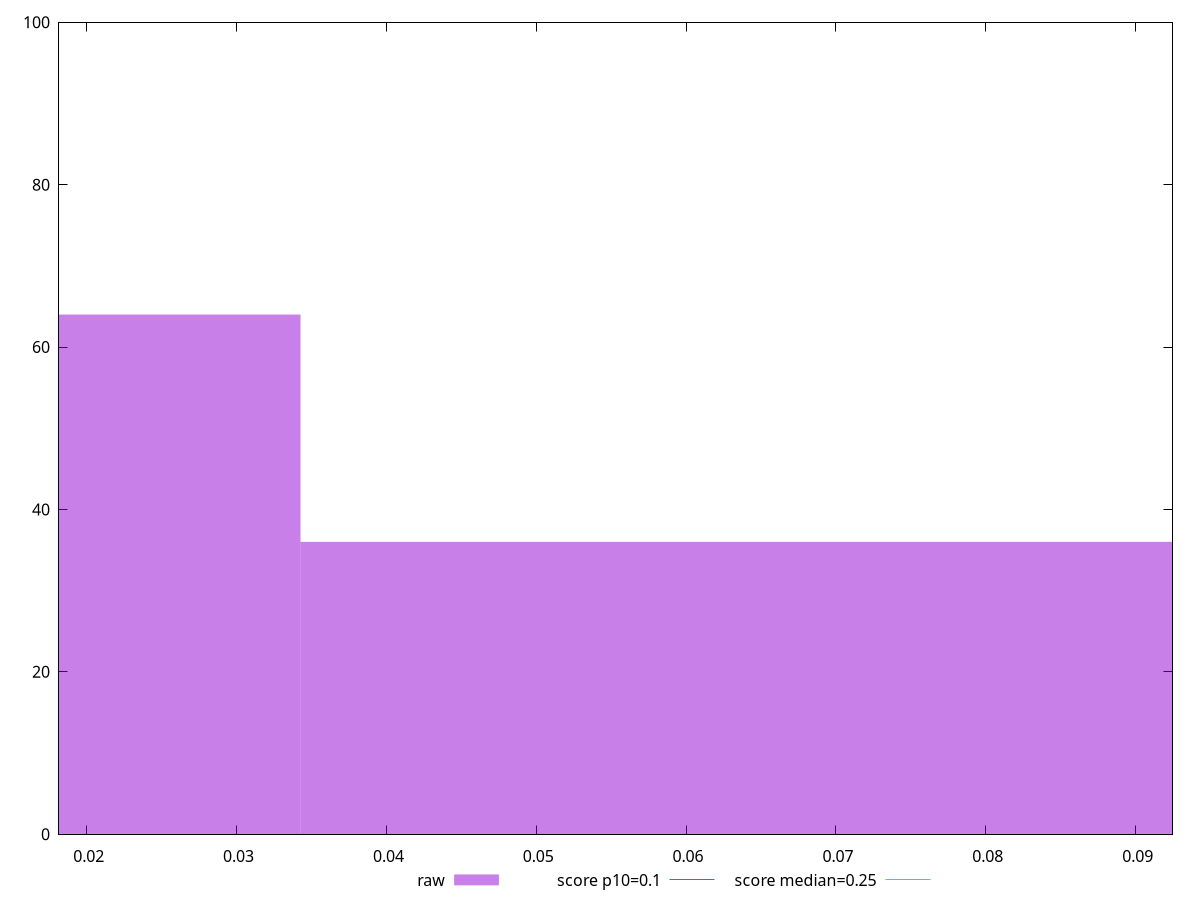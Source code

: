 reset

$raw <<EOF
0 64
0.06853625925062033 36
EOF

set key outside below
set boxwidth 0.06853625925062033
set xrange [0.01815185546875:0.09246000809139678]
set yrange [0:100]
set trange [0:100]
set style fill transparent solid 0.5 noborder

set parametric
set terminal svg size 640, 490 enhanced background rgb 'white'
set output "reports/report_00032_2021-02-25T10-28-15.087Z/cumulative-layout-shift/samples/music/raw/histogram.svg"

plot $raw title "raw" with boxes, \
     0.1,t title "score p10=0.1", \
     0.25,t title "score median=0.25"

reset
